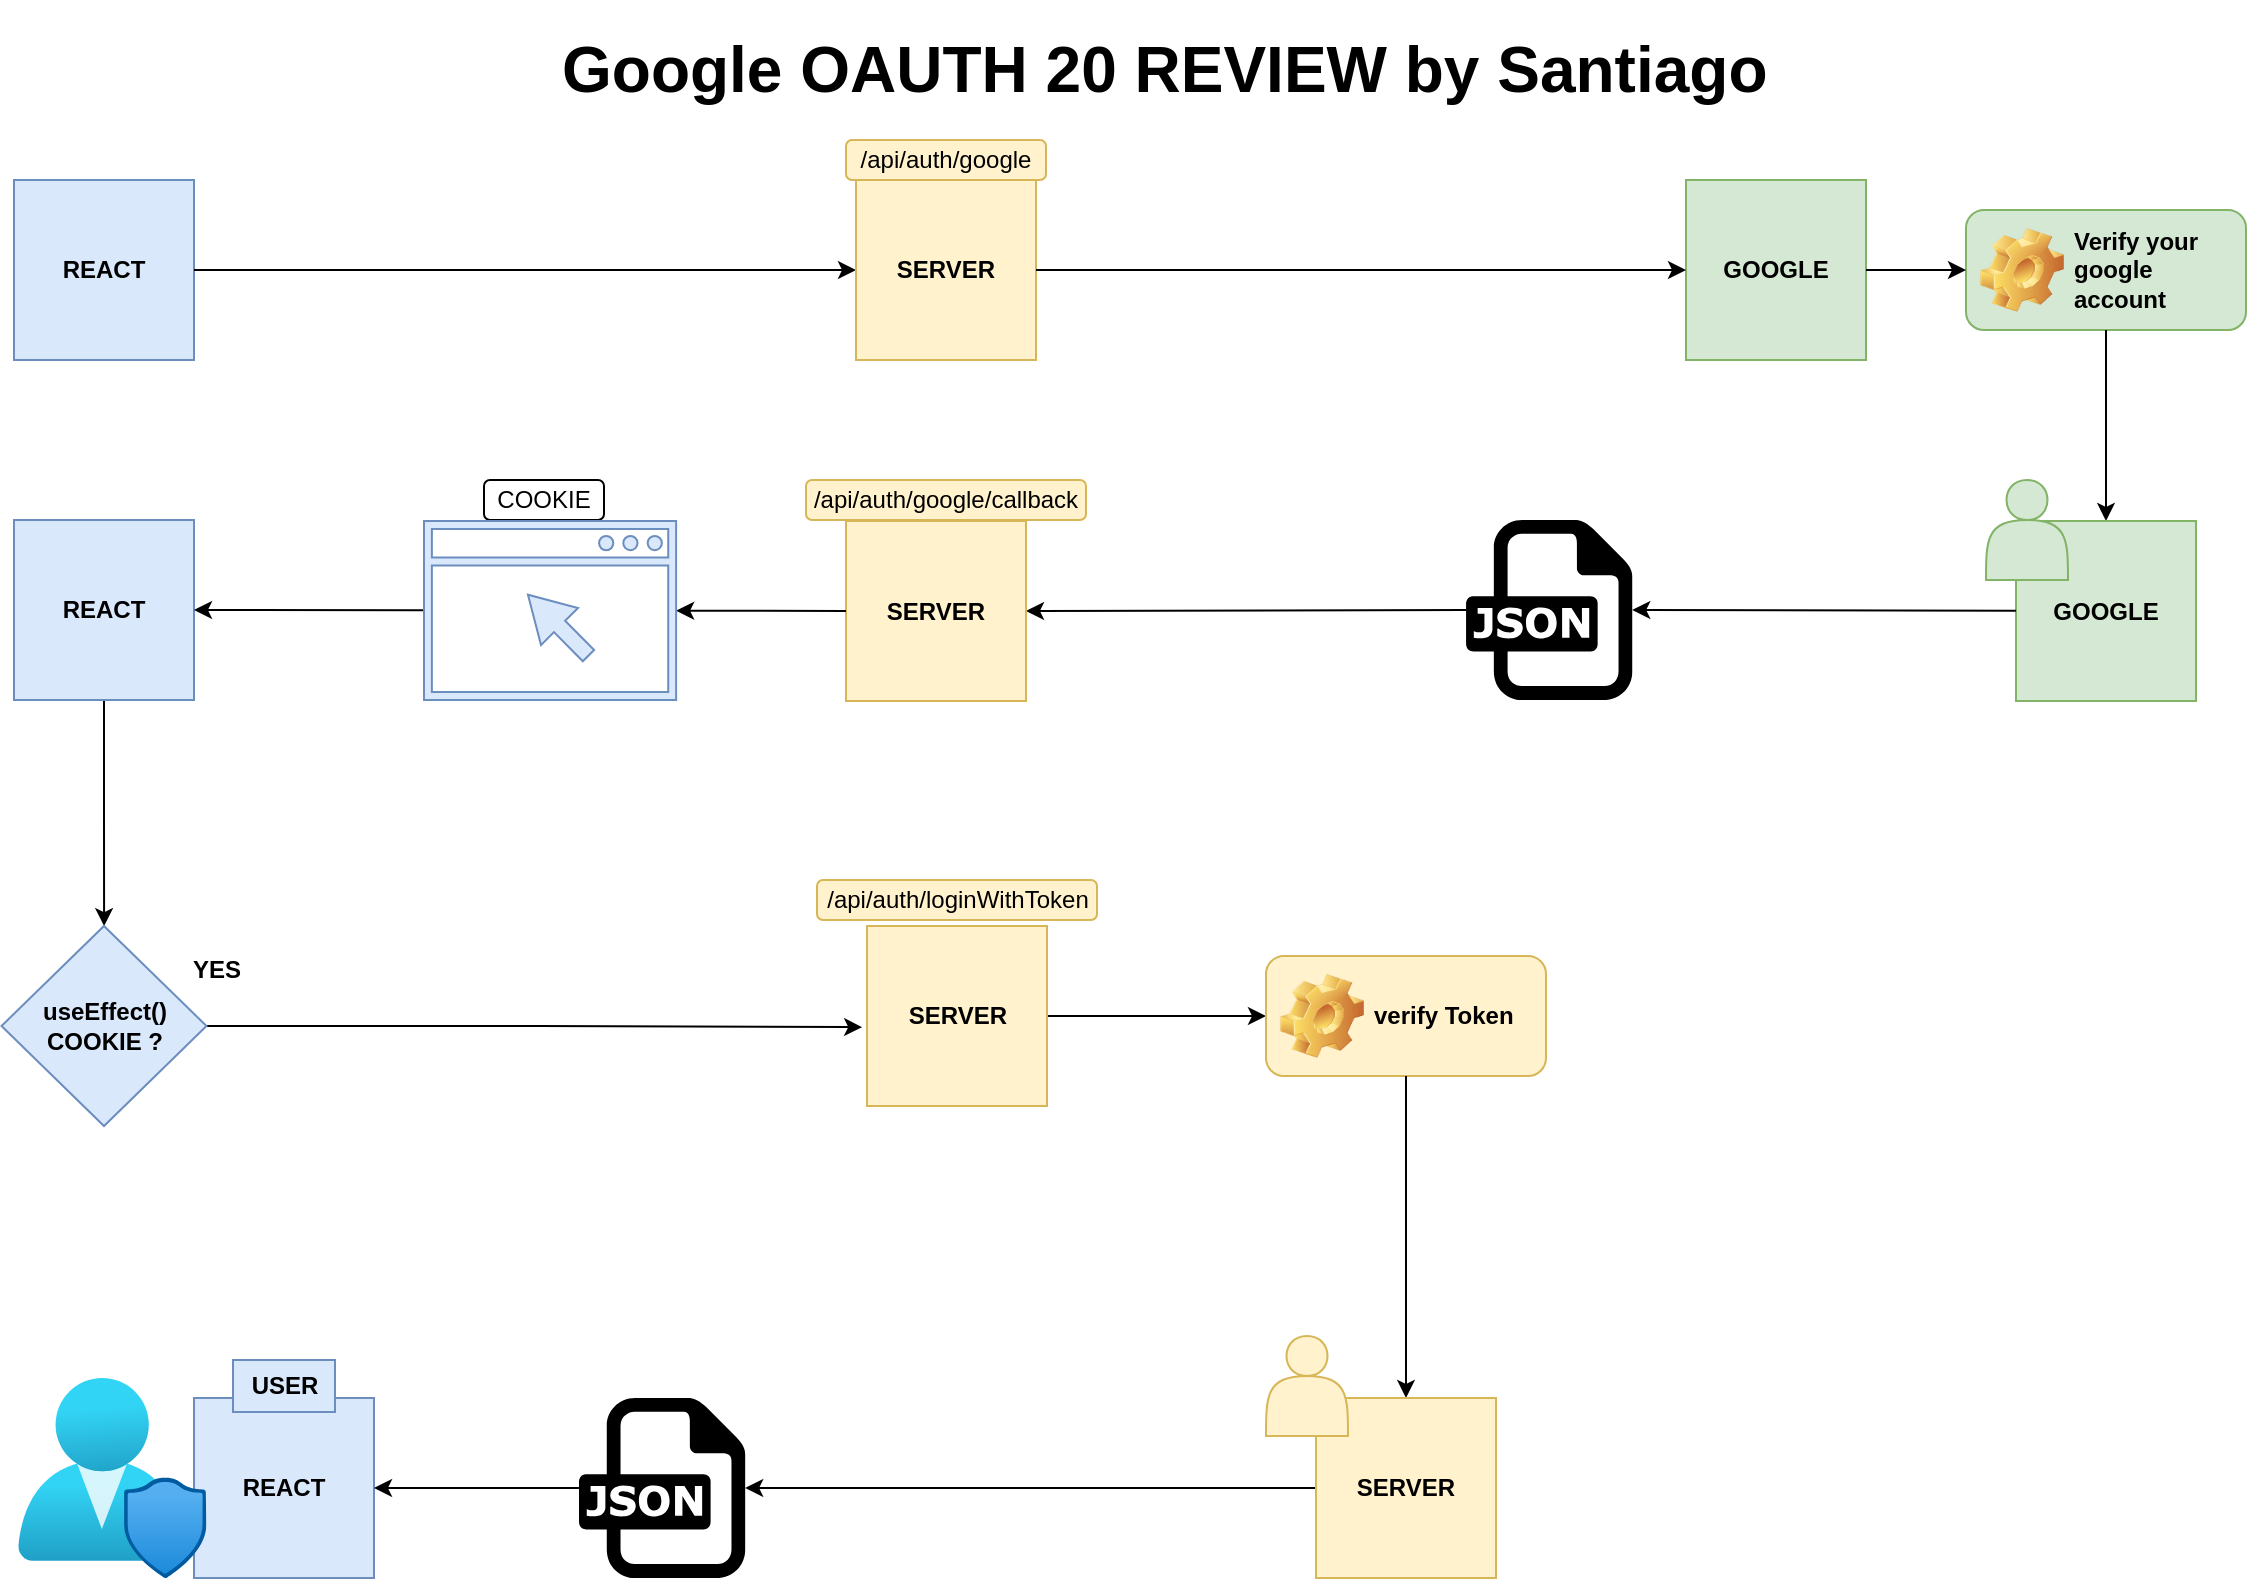 <mxfile version="21.0.8" type="github">
  <diagram name="Page-1" id="c7558073-3199-34d8-9f00-42111426c3f3">
    <mxGraphModel dx="4544" dy="1212" grid="1" gridSize="10" guides="1" tooltips="1" connect="1" arrows="1" fold="1" page="1" pageScale="1" pageWidth="1169" pageHeight="827" background="none" math="0" shadow="0">
      <root>
        <mxCell id="0" />
        <mxCell id="1" parent="0" />
        <mxCell id="WfpwPizEQ_CFzZAdkEQ1-200" value="&lt;h1&gt;&lt;font style=&quot;font-size: 32px;&quot;&gt;Google OAUTH 20 REVIEW by Santiago&lt;/font&gt;&lt;/h1&gt;" style="text;html=1;strokeColor=none;fillColor=none;spacing=5;spacingTop=-20;whiteSpace=wrap;overflow=hidden;rounded=0;" vertex="1" parent="1">
          <mxGeometry x="-2047" y="10" width="620.5" height="43" as="geometry" />
        </mxCell>
        <mxCell id="WfpwPizEQ_CFzZAdkEQ1-201" value="&lt;b&gt;REACT&lt;/b&gt;" style="whiteSpace=wrap;html=1;aspect=fixed;fillColor=#dae8fc;strokeColor=#6c8ebf;" vertex="1" parent="1">
          <mxGeometry x="-2316" y="90" width="90" height="90" as="geometry" />
        </mxCell>
        <mxCell id="WfpwPizEQ_CFzZAdkEQ1-202" value="" style="endArrow=classic;html=1;rounded=0;exitX=1;exitY=0.5;exitDx=0;exitDy=0;entryX=0;entryY=0.5;entryDx=0;entryDy=0;" edge="1" parent="1" source="WfpwPizEQ_CFzZAdkEQ1-201" target="WfpwPizEQ_CFzZAdkEQ1-203">
          <mxGeometry width="50" height="50" relative="1" as="geometry">
            <mxPoint x="-1840" y="197" as="sourcePoint" />
            <mxPoint x="-1750" y="152" as="targetPoint" />
          </mxGeometry>
        </mxCell>
        <mxCell id="WfpwPizEQ_CFzZAdkEQ1-203" value="&lt;b&gt;SERVER&lt;/b&gt;" style="whiteSpace=wrap;html=1;aspect=fixed;fillColor=#fff2cc;strokeColor=#d6b656;" vertex="1" parent="1">
          <mxGeometry x="-1895" y="90" width="90" height="90" as="geometry" />
        </mxCell>
        <mxCell id="WfpwPizEQ_CFzZAdkEQ1-204" value="&lt;b&gt;GOOGLE&lt;/b&gt;" style="whiteSpace=wrap;html=1;aspect=fixed;fillColor=#d5e8d4;strokeColor=#82b366;" vertex="1" parent="1">
          <mxGeometry x="-1480" y="90" width="90" height="90" as="geometry" />
        </mxCell>
        <mxCell id="WfpwPizEQ_CFzZAdkEQ1-205" value="" style="endArrow=classic;html=1;rounded=0;exitX=1;exitY=0.5;exitDx=0;exitDy=0;entryX=0;entryY=0.5;entryDx=0;entryDy=0;" edge="1" parent="1" source="WfpwPizEQ_CFzZAdkEQ1-203" target="WfpwPizEQ_CFzZAdkEQ1-204">
          <mxGeometry width="50" height="50" relative="1" as="geometry">
            <mxPoint x="-1560" y="347" as="sourcePoint" />
            <mxPoint x="-1510" y="297" as="targetPoint" />
          </mxGeometry>
        </mxCell>
        <mxCell id="WfpwPizEQ_CFzZAdkEQ1-206" value="Verify your google account" style="label;whiteSpace=wrap;html=1;image=img/clipart/Gear_128x128.png;fillColor=#d5e8d4;strokeColor=#82b366;" vertex="1" parent="1">
          <mxGeometry x="-1340" y="105" width="140" height="60" as="geometry" />
        </mxCell>
        <mxCell id="WfpwPizEQ_CFzZAdkEQ1-207" value="" style="endArrow=classic;html=1;rounded=0;entryX=0;entryY=0.5;entryDx=0;entryDy=0;" edge="1" parent="1" source="WfpwPizEQ_CFzZAdkEQ1-204" target="WfpwPizEQ_CFzZAdkEQ1-206">
          <mxGeometry width="50" height="50" relative="1" as="geometry">
            <mxPoint x="-1795" y="145" as="sourcePoint" />
            <mxPoint x="-1595" y="145" as="targetPoint" />
          </mxGeometry>
        </mxCell>
        <mxCell id="WfpwPizEQ_CFzZAdkEQ1-208" value="" style="endArrow=classic;html=1;rounded=0;exitX=0.5;exitY=1;exitDx=0;exitDy=0;entryX=0.5;entryY=0;entryDx=0;entryDy=0;" edge="1" parent="1" source="WfpwPizEQ_CFzZAdkEQ1-206" target="WfpwPizEQ_CFzZAdkEQ1-211">
          <mxGeometry width="50" height="50" relative="1" as="geometry">
            <mxPoint x="-1515" y="347" as="sourcePoint" />
            <mxPoint x="-1415" y="387" as="targetPoint" />
          </mxGeometry>
        </mxCell>
        <mxCell id="WfpwPizEQ_CFzZAdkEQ1-209" value="" style="endArrow=classic;html=1;rounded=0;exitX=0;exitY=0.5;exitDx=0;exitDy=0;entryX=1;entryY=0.5;entryDx=0;entryDy=0;" edge="1" parent="1" source="WfpwPizEQ_CFzZAdkEQ1-218" target="WfpwPizEQ_CFzZAdkEQ1-212">
          <mxGeometry width="50" height="50" relative="1" as="geometry">
            <mxPoint x="-1450" y="447" as="sourcePoint" />
            <mxPoint x="-1660" y="447" as="targetPoint" />
          </mxGeometry>
        </mxCell>
        <mxCell id="WfpwPizEQ_CFzZAdkEQ1-210" value="/api/auth/google" style="rounded=1;whiteSpace=wrap;html=1;fillColor=#fff2cc;strokeColor=#d6b656;" vertex="1" parent="1">
          <mxGeometry x="-1900" y="70" width="100" height="20" as="geometry" />
        </mxCell>
        <mxCell id="WfpwPizEQ_CFzZAdkEQ1-211" value="&lt;b&gt;GOOGLE&lt;/b&gt;" style="whiteSpace=wrap;html=1;aspect=fixed;fillColor=#d5e8d4;strokeColor=#82b366;" vertex="1" parent="1">
          <mxGeometry x="-1315" y="260.5" width="90" height="90" as="geometry" />
        </mxCell>
        <mxCell id="WfpwPizEQ_CFzZAdkEQ1-212" value="&lt;b&gt;SERVER&lt;/b&gt;" style="whiteSpace=wrap;html=1;aspect=fixed;fillColor=#fff2cc;strokeColor=#d6b656;" vertex="1" parent="1">
          <mxGeometry x="-1900" y="260.5" width="90" height="90" as="geometry" />
        </mxCell>
        <mxCell id="WfpwPizEQ_CFzZAdkEQ1-213" value="" style="edgeStyle=orthogonalEdgeStyle;rounded=0;orthogonalLoop=1;jettySize=auto;html=1;" edge="1" parent="1" source="WfpwPizEQ_CFzZAdkEQ1-214" target="WfpwPizEQ_CFzZAdkEQ1-225">
          <mxGeometry relative="1" as="geometry" />
        </mxCell>
        <mxCell id="WfpwPizEQ_CFzZAdkEQ1-214" value="&lt;b&gt;REACT&lt;/b&gt;" style="whiteSpace=wrap;html=1;aspect=fixed;fillColor=#dae8fc;strokeColor=#6c8ebf;" vertex="1" parent="1">
          <mxGeometry x="-2316" y="260" width="90" height="90" as="geometry" />
        </mxCell>
        <mxCell id="WfpwPizEQ_CFzZAdkEQ1-215" value="" style="edgeStyle=none;orthogonalLoop=1;jettySize=auto;html=1;rounded=0;exitX=0;exitY=0.5;exitDx=0;exitDy=0;" edge="1" parent="1" source="WfpwPizEQ_CFzZAdkEQ1-212" target="WfpwPizEQ_CFzZAdkEQ1-221">
          <mxGeometry width="100" relative="1" as="geometry">
            <mxPoint x="-2000" y="447" as="sourcePoint" />
            <mxPoint x="-1900" y="447" as="targetPoint" />
            <Array as="points" />
          </mxGeometry>
        </mxCell>
        <mxCell id="WfpwPizEQ_CFzZAdkEQ1-216" value="/api/auth/google/callback" style="rounded=1;whiteSpace=wrap;html=1;fillColor=#fff2cc;strokeColor=#d6b656;" vertex="1" parent="1">
          <mxGeometry x="-1920" y="240" width="140" height="20" as="geometry" />
        </mxCell>
        <mxCell id="WfpwPizEQ_CFzZAdkEQ1-217" value="" style="endArrow=classic;html=1;rounded=0;entryX=1;entryY=0.5;entryDx=0;entryDy=0;" edge="1" parent="1" target="WfpwPizEQ_CFzZAdkEQ1-218" source="WfpwPizEQ_CFzZAdkEQ1-211">
          <mxGeometry width="50" height="50" relative="1" as="geometry">
            <mxPoint x="-1490" y="305.5" as="sourcePoint" />
            <mxPoint x="-1770" y="305.5" as="targetPoint" />
          </mxGeometry>
        </mxCell>
        <mxCell id="WfpwPizEQ_CFzZAdkEQ1-218" value="" style="dashed=0;outlineConnect=0;html=1;align=center;labelPosition=center;verticalLabelPosition=bottom;verticalAlign=top;shape=mxgraph.weblogos.json;fillColor=#008a00;fontColor=#ffffff;strokeColor=#005700;" vertex="1" parent="1">
          <mxGeometry x="-1590" y="260" width="83.113" height="90" as="geometry" />
        </mxCell>
        <mxCell id="WfpwPizEQ_CFzZAdkEQ1-219" value="" style="edgeStyle=none;orthogonalLoop=1;jettySize=auto;html=1;rounded=0;entryX=1;entryY=0.5;entryDx=0;entryDy=0;" edge="1" parent="1" source="WfpwPizEQ_CFzZAdkEQ1-221" target="WfpwPizEQ_CFzZAdkEQ1-214">
          <mxGeometry width="100" relative="1" as="geometry">
            <mxPoint x="-2060" y="527" as="sourcePoint" />
            <mxPoint x="-2110" y="446.57" as="targetPoint" />
            <Array as="points" />
          </mxGeometry>
        </mxCell>
        <mxCell id="WfpwPizEQ_CFzZAdkEQ1-220" value="COOKIE" style="rounded=1;whiteSpace=wrap;html=1;" vertex="1" parent="1">
          <mxGeometry x="-2081" y="240" width="60" height="20" as="geometry" />
        </mxCell>
        <mxCell id="WfpwPizEQ_CFzZAdkEQ1-221" value="" style="sketch=0;pointerEvents=1;shadow=0;dashed=0;html=1;strokeColor=#6c8ebf;fillColor=#dae8fc;aspect=fixed;labelPosition=center;verticalLabelPosition=bottom;verticalAlign=top;align=center;outlineConnect=0;shape=mxgraph.vvd.web_browser;" vertex="1" parent="1">
          <mxGeometry x="-2111" y="260.5" width="126.06" height="89.5" as="geometry" />
        </mxCell>
        <mxCell id="WfpwPizEQ_CFzZAdkEQ1-222" value="" style="shape=image;html=1;verticalAlign=top;verticalLabelPosition=bottom;labelBackgroundColor=#ffffff;imageAspect=0;aspect=fixed;image=https://cdn1.iconfinder.com/data/icons/cartoon-snack/128/cookie-128.png;imageBackground=none;" vertex="1" parent="1">
          <mxGeometry x="-2140" y="310" width="59" height="59" as="geometry" />
        </mxCell>
        <mxCell id="WfpwPizEQ_CFzZAdkEQ1-223" value="" style="edgeStyle=orthogonalEdgeStyle;rounded=0;orthogonalLoop=1;jettySize=auto;html=1;entryX=-0.027;entryY=0.562;entryDx=0;entryDy=0;entryPerimeter=0;" edge="1" parent="1" source="WfpwPizEQ_CFzZAdkEQ1-225" target="WfpwPizEQ_CFzZAdkEQ1-230">
          <mxGeometry relative="1" as="geometry">
            <mxPoint x="-2050" y="735" as="targetPoint" />
          </mxGeometry>
        </mxCell>
        <mxCell id="WfpwPizEQ_CFzZAdkEQ1-225" value="&lt;b&gt;useEffect()&lt;br&gt;COOKIE ?&lt;/b&gt;" style="rhombus;whiteSpace=wrap;html=1;fillColor=#dae8fc;strokeColor=#6c8ebf;" vertex="1" parent="1">
          <mxGeometry x="-2322.25" y="463" width="102.5" height="100" as="geometry" />
        </mxCell>
        <mxCell id="WfpwPizEQ_CFzZAdkEQ1-228" value="&lt;b&gt;YES&lt;/b&gt;" style="text;html=1;align=center;verticalAlign=middle;resizable=0;points=[];autosize=1;strokeColor=none;fillColor=none;" vertex="1" parent="1">
          <mxGeometry x="-2240" y="470" width="50" height="30" as="geometry" />
        </mxCell>
        <mxCell id="WfpwPizEQ_CFzZAdkEQ1-229" value="" style="edgeStyle=orthogonalEdgeStyle;rounded=0;orthogonalLoop=1;jettySize=auto;html=1;" edge="1" parent="1" source="WfpwPizEQ_CFzZAdkEQ1-230" target="WfpwPizEQ_CFzZAdkEQ1-232">
          <mxGeometry relative="1" as="geometry" />
        </mxCell>
        <mxCell id="WfpwPizEQ_CFzZAdkEQ1-230" value="&lt;b&gt;SERVER&lt;/b&gt;" style="whiteSpace=wrap;html=1;aspect=fixed;fillColor=#fff2cc;strokeColor=#d6b656;" vertex="1" parent="1">
          <mxGeometry x="-1889.5" y="463" width="90" height="90" as="geometry" />
        </mxCell>
        <mxCell id="WfpwPizEQ_CFzZAdkEQ1-231" value="/api/auth/loginWithToken" style="rounded=1;whiteSpace=wrap;html=1;fillColor=#fff2cc;strokeColor=#d6b656;" vertex="1" parent="1">
          <mxGeometry x="-1914.5" y="440" width="140" height="20" as="geometry" />
        </mxCell>
        <mxCell id="WfpwPizEQ_CFzZAdkEQ1-232" value="verify Token" style="label;whiteSpace=wrap;html=1;image=img/clipart/Gear_128x128.png;fillColor=#fff2cc;strokeColor=#d6b656;" vertex="1" parent="1">
          <mxGeometry x="-1690" y="478" width="140" height="60" as="geometry" />
        </mxCell>
        <mxCell id="WfpwPizEQ_CFzZAdkEQ1-233" value="" style="edgeStyle=orthogonalEdgeStyle;rounded=0;orthogonalLoop=1;jettySize=auto;html=1;exitX=0.5;exitY=1;exitDx=0;exitDy=0;" edge="1" parent="1" source="WfpwPizEQ_CFzZAdkEQ1-232" target="WfpwPizEQ_CFzZAdkEQ1-235">
          <mxGeometry relative="1" as="geometry" />
        </mxCell>
        <mxCell id="WfpwPizEQ_CFzZAdkEQ1-234" value="" style="edgeStyle=orthogonalEdgeStyle;rounded=0;orthogonalLoop=1;jettySize=auto;html=1;" edge="1" parent="1" source="WfpwPizEQ_CFzZAdkEQ1-235" target="WfpwPizEQ_CFzZAdkEQ1-238">
          <mxGeometry relative="1" as="geometry" />
        </mxCell>
        <mxCell id="WfpwPizEQ_CFzZAdkEQ1-235" value="&lt;b&gt;SERVER&lt;/b&gt;" style="whiteSpace=wrap;html=1;aspect=fixed;fillColor=#fff2cc;strokeColor=#d6b656;" vertex="1" parent="1">
          <mxGeometry x="-1665" y="699" width="90" height="90" as="geometry" />
        </mxCell>
        <mxCell id="WfpwPizEQ_CFzZAdkEQ1-236" value="&lt;b&gt;REACT&lt;br&gt;&lt;/b&gt;" style="whiteSpace=wrap;html=1;aspect=fixed;fillColor=#dae8fc;strokeColor=#6c8ebf;" vertex="1" parent="1">
          <mxGeometry x="-2226" y="699" width="90" height="90" as="geometry" />
        </mxCell>
        <mxCell id="WfpwPizEQ_CFzZAdkEQ1-237" value="" style="edgeStyle=orthogonalEdgeStyle;rounded=0;orthogonalLoop=1;jettySize=auto;html=1;" edge="1" parent="1" source="WfpwPizEQ_CFzZAdkEQ1-238" target="WfpwPizEQ_CFzZAdkEQ1-236">
          <mxGeometry relative="1" as="geometry" />
        </mxCell>
        <mxCell id="WfpwPizEQ_CFzZAdkEQ1-238" value="" style="dashed=0;outlineConnect=0;html=1;align=center;labelPosition=center;verticalLabelPosition=bottom;verticalAlign=top;shape=mxgraph.weblogos.json" vertex="1" parent="1">
          <mxGeometry x="-2033.53" y="699" width="83.113" height="90" as="geometry" />
        </mxCell>
        <mxCell id="WfpwPizEQ_CFzZAdkEQ1-239" value="" style="image;aspect=fixed;html=1;points=[];align=center;fontSize=12;image=img/lib/azure2/management_governance/User_Privacy.svg;" vertex="1" parent="1">
          <mxGeometry x="-2313.87" y="689" width="94.12" height="100" as="geometry" />
        </mxCell>
        <mxCell id="WfpwPizEQ_CFzZAdkEQ1-240" value="&lt;b&gt;USER&lt;/b&gt;" style="text;html=1;align=center;verticalAlign=middle;resizable=0;points=[];autosize=1;strokeColor=#6c8ebf;fillColor=#dae8fc;" vertex="1" parent="1">
          <mxGeometry x="-2206.5" y="680" width="51" height="26" as="geometry" />
        </mxCell>
        <mxCell id="WfpwPizEQ_CFzZAdkEQ1-241" value="" style="shape=actor;whiteSpace=wrap;html=1;fillColor=#d5e8d4;strokeColor=#82b366;" vertex="1" parent="1">
          <mxGeometry x="-1330" y="240" width="41" height="50" as="geometry" />
        </mxCell>
        <mxCell id="WfpwPizEQ_CFzZAdkEQ1-242" value="" style="shape=actor;whiteSpace=wrap;html=1;fillColor=#fff2cc;strokeColor=#d6b656;" vertex="1" parent="1">
          <mxGeometry x="-1690" y="668" width="41" height="50" as="geometry" />
        </mxCell>
      </root>
    </mxGraphModel>
  </diagram>
</mxfile>
